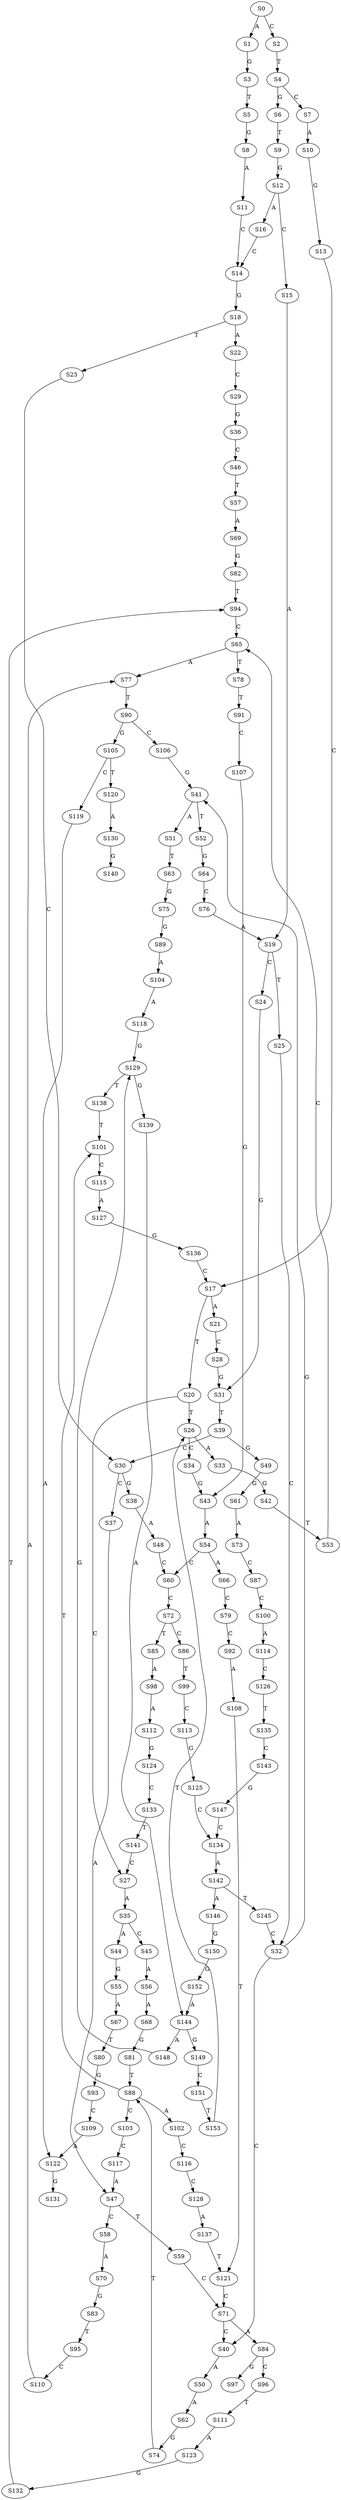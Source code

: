 strict digraph  {
	S0 -> S1 [ label = A ];
	S0 -> S2 [ label = C ];
	S1 -> S3 [ label = G ];
	S2 -> S4 [ label = T ];
	S3 -> S5 [ label = T ];
	S4 -> S6 [ label = G ];
	S4 -> S7 [ label = C ];
	S5 -> S8 [ label = G ];
	S6 -> S9 [ label = T ];
	S7 -> S10 [ label = A ];
	S8 -> S11 [ label = A ];
	S9 -> S12 [ label = G ];
	S10 -> S13 [ label = G ];
	S11 -> S14 [ label = C ];
	S12 -> S15 [ label = C ];
	S12 -> S16 [ label = A ];
	S13 -> S17 [ label = C ];
	S14 -> S18 [ label = G ];
	S15 -> S19 [ label = A ];
	S16 -> S14 [ label = C ];
	S17 -> S20 [ label = T ];
	S17 -> S21 [ label = A ];
	S18 -> S22 [ label = A ];
	S18 -> S23 [ label = T ];
	S19 -> S24 [ label = C ];
	S19 -> S25 [ label = T ];
	S20 -> S26 [ label = T ];
	S20 -> S27 [ label = C ];
	S21 -> S28 [ label = C ];
	S22 -> S29 [ label = C ];
	S23 -> S30 [ label = C ];
	S24 -> S31 [ label = G ];
	S25 -> S32 [ label = C ];
	S26 -> S33 [ label = A ];
	S26 -> S34 [ label = C ];
	S27 -> S35 [ label = A ];
	S28 -> S31 [ label = G ];
	S29 -> S36 [ label = G ];
	S30 -> S37 [ label = C ];
	S30 -> S38 [ label = G ];
	S31 -> S39 [ label = T ];
	S32 -> S40 [ label = C ];
	S32 -> S41 [ label = G ];
	S33 -> S42 [ label = G ];
	S34 -> S43 [ label = G ];
	S35 -> S44 [ label = A ];
	S35 -> S45 [ label = C ];
	S36 -> S46 [ label = C ];
	S37 -> S47 [ label = A ];
	S38 -> S48 [ label = A ];
	S39 -> S30 [ label = C ];
	S39 -> S49 [ label = G ];
	S40 -> S50 [ label = A ];
	S41 -> S51 [ label = A ];
	S41 -> S52 [ label = T ];
	S42 -> S53 [ label = T ];
	S43 -> S54 [ label = A ];
	S44 -> S55 [ label = G ];
	S45 -> S56 [ label = A ];
	S46 -> S57 [ label = T ];
	S47 -> S58 [ label = C ];
	S47 -> S59 [ label = T ];
	S48 -> S60 [ label = C ];
	S49 -> S61 [ label = G ];
	S50 -> S62 [ label = A ];
	S51 -> S63 [ label = T ];
	S52 -> S64 [ label = G ];
	S53 -> S65 [ label = C ];
	S54 -> S66 [ label = A ];
	S54 -> S60 [ label = C ];
	S55 -> S67 [ label = A ];
	S56 -> S68 [ label = A ];
	S57 -> S69 [ label = A ];
	S58 -> S70 [ label = A ];
	S59 -> S71 [ label = C ];
	S60 -> S72 [ label = C ];
	S61 -> S73 [ label = A ];
	S62 -> S74 [ label = G ];
	S63 -> S75 [ label = G ];
	S64 -> S76 [ label = C ];
	S65 -> S77 [ label = A ];
	S65 -> S78 [ label = T ];
	S66 -> S79 [ label = C ];
	S67 -> S80 [ label = T ];
	S68 -> S81 [ label = G ];
	S69 -> S82 [ label = G ];
	S70 -> S83 [ label = G ];
	S71 -> S40 [ label = C ];
	S71 -> S84 [ label = A ];
	S72 -> S85 [ label = T ];
	S72 -> S86 [ label = C ];
	S73 -> S87 [ label = C ];
	S74 -> S88 [ label = T ];
	S75 -> S89 [ label = G ];
	S76 -> S19 [ label = A ];
	S77 -> S90 [ label = T ];
	S78 -> S91 [ label = T ];
	S79 -> S92 [ label = C ];
	S80 -> S93 [ label = G ];
	S81 -> S88 [ label = T ];
	S82 -> S94 [ label = T ];
	S83 -> S95 [ label = T ];
	S84 -> S96 [ label = C ];
	S84 -> S97 [ label = G ];
	S85 -> S98 [ label = A ];
	S86 -> S99 [ label = T ];
	S87 -> S100 [ label = C ];
	S88 -> S101 [ label = T ];
	S88 -> S102 [ label = A ];
	S88 -> S103 [ label = C ];
	S89 -> S104 [ label = A ];
	S90 -> S105 [ label = G ];
	S90 -> S106 [ label = C ];
	S91 -> S107 [ label = C ];
	S92 -> S108 [ label = A ];
	S93 -> S109 [ label = C ];
	S94 -> S65 [ label = C ];
	S95 -> S110 [ label = C ];
	S96 -> S111 [ label = T ];
	S98 -> S112 [ label = A ];
	S99 -> S113 [ label = C ];
	S100 -> S114 [ label = A ];
	S101 -> S115 [ label = C ];
	S102 -> S116 [ label = C ];
	S103 -> S117 [ label = C ];
	S104 -> S118 [ label = A ];
	S105 -> S119 [ label = C ];
	S105 -> S120 [ label = T ];
	S106 -> S41 [ label = G ];
	S107 -> S43 [ label = G ];
	S108 -> S121 [ label = T ];
	S109 -> S122 [ label = A ];
	S110 -> S77 [ label = A ];
	S111 -> S123 [ label = A ];
	S112 -> S124 [ label = G ];
	S113 -> S125 [ label = G ];
	S114 -> S126 [ label = C ];
	S115 -> S127 [ label = A ];
	S116 -> S128 [ label = C ];
	S117 -> S47 [ label = A ];
	S118 -> S129 [ label = G ];
	S119 -> S122 [ label = A ];
	S120 -> S130 [ label = A ];
	S121 -> S71 [ label = C ];
	S122 -> S131 [ label = G ];
	S123 -> S132 [ label = G ];
	S124 -> S133 [ label = C ];
	S125 -> S134 [ label = C ];
	S126 -> S135 [ label = T ];
	S127 -> S136 [ label = G ];
	S128 -> S137 [ label = A ];
	S129 -> S138 [ label = T ];
	S129 -> S139 [ label = G ];
	S130 -> S140 [ label = G ];
	S132 -> S94 [ label = T ];
	S133 -> S141 [ label = T ];
	S134 -> S142 [ label = A ];
	S135 -> S143 [ label = C ];
	S136 -> S17 [ label = C ];
	S137 -> S121 [ label = T ];
	S138 -> S101 [ label = T ];
	S139 -> S144 [ label = A ];
	S141 -> S27 [ label = C ];
	S142 -> S145 [ label = T ];
	S142 -> S146 [ label = A ];
	S143 -> S147 [ label = G ];
	S144 -> S148 [ label = A ];
	S144 -> S149 [ label = G ];
	S145 -> S32 [ label = C ];
	S146 -> S150 [ label = G ];
	S147 -> S134 [ label = C ];
	S148 -> S129 [ label = G ];
	S149 -> S151 [ label = C ];
	S150 -> S152 [ label = G ];
	S151 -> S153 [ label = T ];
	S152 -> S144 [ label = A ];
	S153 -> S26 [ label = T ];
}
